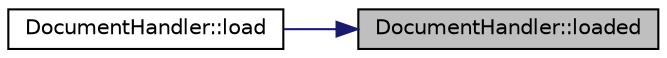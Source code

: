 digraph "DocumentHandler::loaded"
{
 // INTERACTIVE_SVG=YES
 // LATEX_PDF_SIZE
  edge [fontname="Helvetica",fontsize="10",labelfontname="Helvetica",labelfontsize="10"];
  node [fontname="Helvetica",fontsize="10",shape=record];
  rankdir="RL";
  Node83 [label="DocumentHandler::loaded",height=0.2,width=0.4,color="black", fillcolor="grey75", style="filled", fontcolor="black",tooltip=" "];
  Node83 -> Node84 [dir="back",color="midnightblue",fontsize="10",style="solid",fontname="Helvetica"];
  Node84 [label="DocumentHandler::load",height=0.2,width=0.4,color="black", fillcolor="white", style="filled",URL="$class_document_handler.html#ac644b1d1d0b7e38fdbd2785e480bffcc",tooltip=" "];
}
